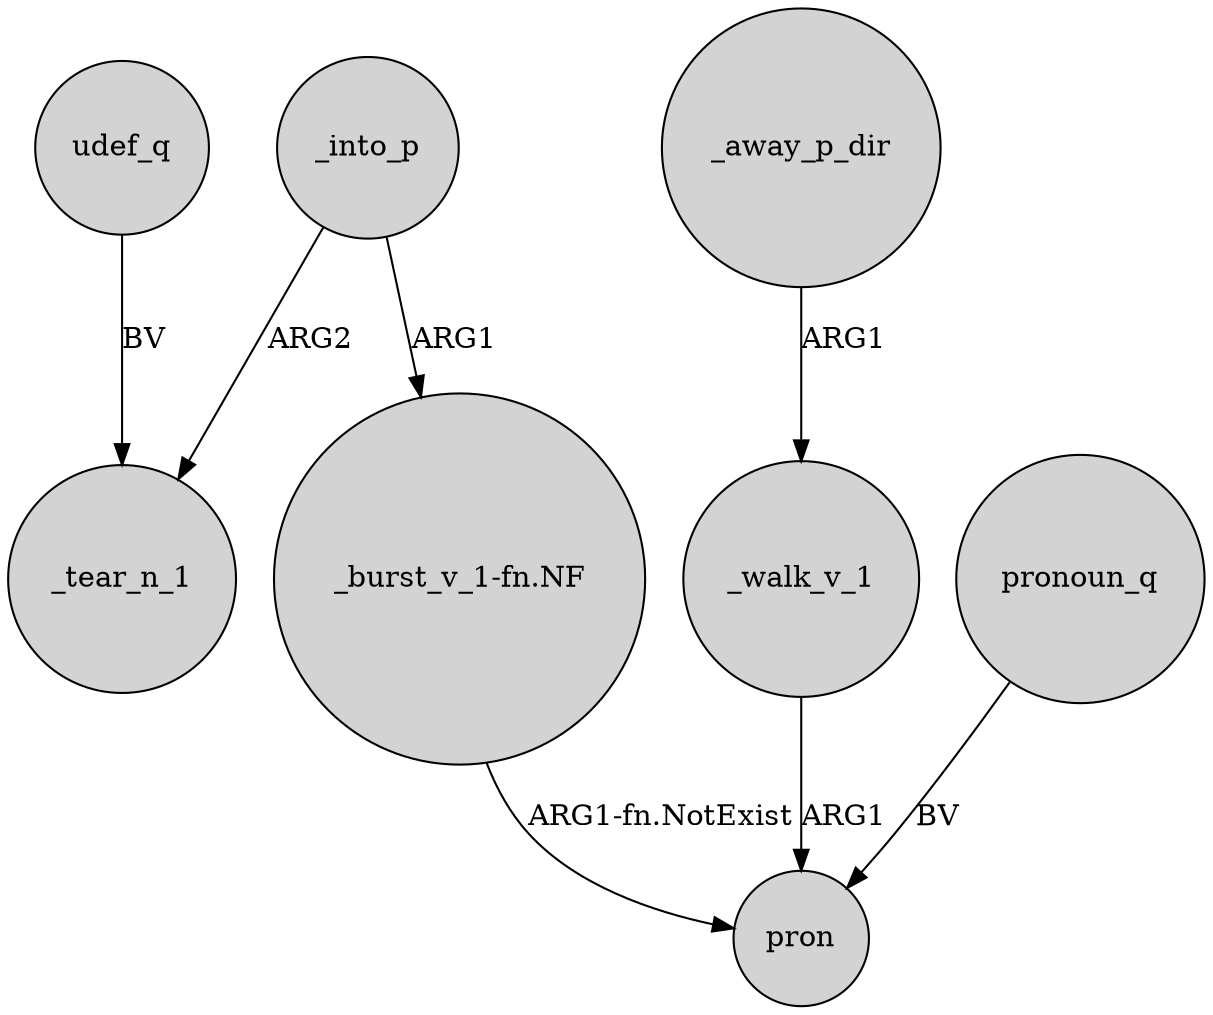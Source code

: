 digraph {
	node [shape=circle style=filled]
	udef_q -> _tear_n_1 [label=BV]
	_into_p -> "_burst_v_1-fn.NF" [label=ARG1]
	"_burst_v_1-fn.NF" -> pron [label="ARG1-fn.NotExist"]
	_away_p_dir -> _walk_v_1 [label=ARG1]
	_walk_v_1 -> pron [label=ARG1]
	_into_p -> _tear_n_1 [label=ARG2]
	pronoun_q -> pron [label=BV]
}
